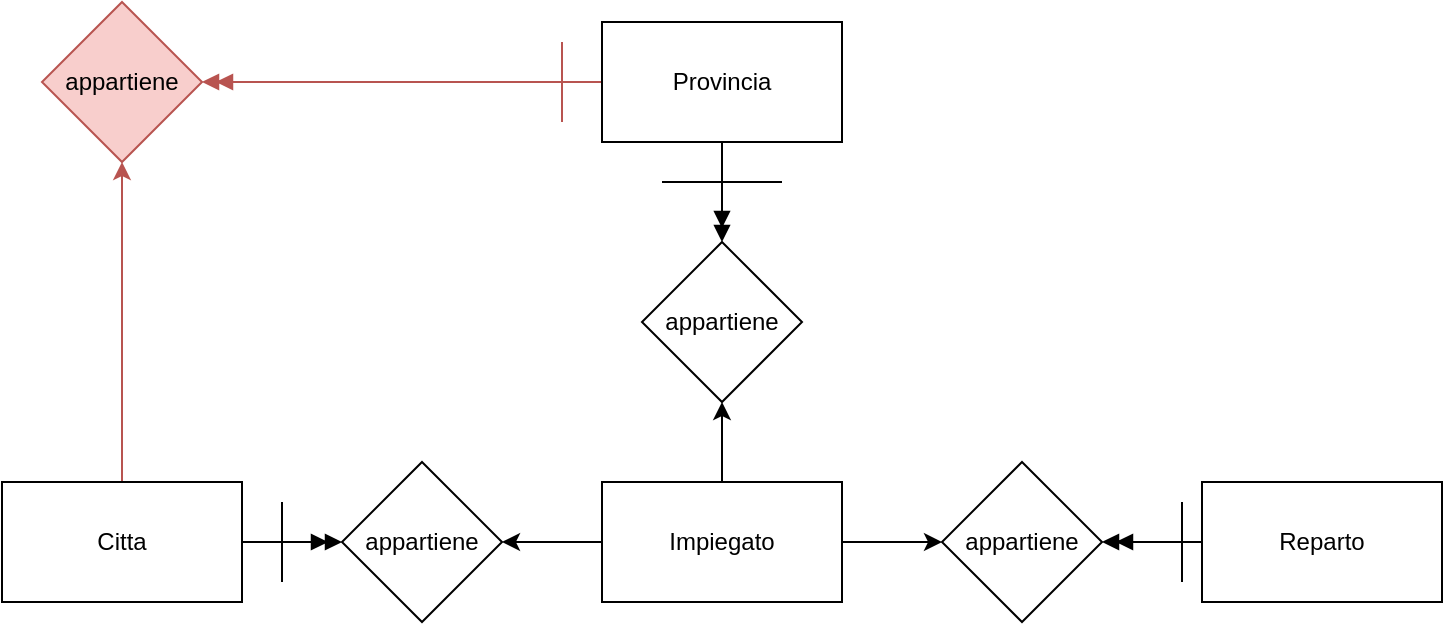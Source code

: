 <mxfile version="24.0.4" type="device">
  <diagram name="Pagina-1" id="w5pfuJCNrzCVvQ2bsS5R">
    <mxGraphModel dx="1877" dy="629" grid="1" gridSize="10" guides="1" tooltips="1" connect="1" arrows="1" fold="1" page="1" pageScale="1" pageWidth="827" pageHeight="1169" math="0" shadow="0">
      <root>
        <mxCell id="0" />
        <mxCell id="1" parent="0" />
        <mxCell id="pHk5wYomZvPfdJBQNGCQ-4" style="edgeStyle=orthogonalEdgeStyle;rounded=0;orthogonalLoop=1;jettySize=auto;html=1;exitX=1;exitY=0.5;exitDx=0;exitDy=0;entryX=0;entryY=0.5;entryDx=0;entryDy=0;" edge="1" parent="1" source="pHk5wYomZvPfdJBQNGCQ-1" target="pHk5wYomZvPfdJBQNGCQ-3">
          <mxGeometry relative="1" as="geometry" />
        </mxCell>
        <mxCell id="pHk5wYomZvPfdJBQNGCQ-14" style="edgeStyle=orthogonalEdgeStyle;rounded=0;orthogonalLoop=1;jettySize=auto;html=1;exitX=0;exitY=0.5;exitDx=0;exitDy=0;entryX=1;entryY=0.5;entryDx=0;entryDy=0;" edge="1" parent="1" source="pHk5wYomZvPfdJBQNGCQ-1" target="pHk5wYomZvPfdJBQNGCQ-12">
          <mxGeometry relative="1" as="geometry" />
        </mxCell>
        <mxCell id="pHk5wYomZvPfdJBQNGCQ-18" style="edgeStyle=orthogonalEdgeStyle;rounded=0;orthogonalLoop=1;jettySize=auto;html=1;exitX=0.5;exitY=0;exitDx=0;exitDy=0;entryX=0.5;entryY=1;entryDx=0;entryDy=0;" edge="1" parent="1" source="pHk5wYomZvPfdJBQNGCQ-1" target="pHk5wYomZvPfdJBQNGCQ-16">
          <mxGeometry relative="1" as="geometry" />
        </mxCell>
        <mxCell id="pHk5wYomZvPfdJBQNGCQ-1" value="Impiegato" style="rounded=0;whiteSpace=wrap;html=1;" vertex="1" parent="1">
          <mxGeometry x="-40" y="290" width="120" height="60" as="geometry" />
        </mxCell>
        <mxCell id="pHk5wYomZvPfdJBQNGCQ-3" value="appartiene" style="rhombus;whiteSpace=wrap;html=1;" vertex="1" parent="1">
          <mxGeometry x="130" y="280" width="80" height="80" as="geometry" />
        </mxCell>
        <mxCell id="pHk5wYomZvPfdJBQNGCQ-7" style="edgeStyle=orthogonalEdgeStyle;rounded=0;orthogonalLoop=1;jettySize=auto;html=1;exitX=0;exitY=0.5;exitDx=0;exitDy=0;entryX=1;entryY=0.5;entryDx=0;entryDy=0;endArrow=doubleBlock;endFill=1;" edge="1" parent="1" source="pHk5wYomZvPfdJBQNGCQ-5" target="pHk5wYomZvPfdJBQNGCQ-3">
          <mxGeometry relative="1" as="geometry" />
        </mxCell>
        <mxCell id="pHk5wYomZvPfdJBQNGCQ-5" value="Reparto" style="rounded=0;whiteSpace=wrap;html=1;" vertex="1" parent="1">
          <mxGeometry x="260" y="290" width="120" height="60" as="geometry" />
        </mxCell>
        <mxCell id="pHk5wYomZvPfdJBQNGCQ-13" style="edgeStyle=orthogonalEdgeStyle;rounded=0;orthogonalLoop=1;jettySize=auto;html=1;exitX=1;exitY=0.5;exitDx=0;exitDy=0;entryX=0;entryY=0.5;entryDx=0;entryDy=0;endArrow=doubleBlock;endFill=1;" edge="1" parent="1" source="pHk5wYomZvPfdJBQNGCQ-11" target="pHk5wYomZvPfdJBQNGCQ-12">
          <mxGeometry relative="1" as="geometry" />
        </mxCell>
        <mxCell id="pHk5wYomZvPfdJBQNGCQ-20" style="edgeStyle=orthogonalEdgeStyle;rounded=0;orthogonalLoop=1;jettySize=auto;html=1;exitX=0.5;exitY=0;exitDx=0;exitDy=0;entryX=0.5;entryY=1;entryDx=0;entryDy=0;fillColor=#f8cecc;strokeColor=#b85450;" edge="1" parent="1" source="pHk5wYomZvPfdJBQNGCQ-11" target="pHk5wYomZvPfdJBQNGCQ-19">
          <mxGeometry relative="1" as="geometry" />
        </mxCell>
        <mxCell id="pHk5wYomZvPfdJBQNGCQ-11" value="Citta" style="rounded=0;whiteSpace=wrap;html=1;" vertex="1" parent="1">
          <mxGeometry x="-340" y="290" width="120" height="60" as="geometry" />
        </mxCell>
        <mxCell id="pHk5wYomZvPfdJBQNGCQ-12" value="appartiene" style="rhombus;whiteSpace=wrap;html=1;" vertex="1" parent="1">
          <mxGeometry x="-170" y="280" width="80" height="80" as="geometry" />
        </mxCell>
        <mxCell id="pHk5wYomZvPfdJBQNGCQ-17" style="edgeStyle=orthogonalEdgeStyle;rounded=0;orthogonalLoop=1;jettySize=auto;html=1;exitX=0.5;exitY=1;exitDx=0;exitDy=0;entryX=0.5;entryY=0;entryDx=0;entryDy=0;endArrow=doubleBlock;endFill=1;" edge="1" parent="1" source="pHk5wYomZvPfdJBQNGCQ-15" target="pHk5wYomZvPfdJBQNGCQ-16">
          <mxGeometry relative="1" as="geometry" />
        </mxCell>
        <mxCell id="pHk5wYomZvPfdJBQNGCQ-21" style="edgeStyle=orthogonalEdgeStyle;rounded=0;orthogonalLoop=1;jettySize=auto;html=1;exitX=0;exitY=0.5;exitDx=0;exitDy=0;entryX=1;entryY=0.5;entryDx=0;entryDy=0;endArrow=doubleBlock;endFill=1;fillColor=#f8cecc;strokeColor=#b85450;" edge="1" parent="1" source="pHk5wYomZvPfdJBQNGCQ-15" target="pHk5wYomZvPfdJBQNGCQ-19">
          <mxGeometry relative="1" as="geometry" />
        </mxCell>
        <mxCell id="pHk5wYomZvPfdJBQNGCQ-15" value="Provincia" style="rounded=0;whiteSpace=wrap;html=1;" vertex="1" parent="1">
          <mxGeometry x="-40" y="60" width="120" height="60" as="geometry" />
        </mxCell>
        <mxCell id="pHk5wYomZvPfdJBQNGCQ-16" value="appartiene" style="rhombus;whiteSpace=wrap;html=1;" vertex="1" parent="1">
          <mxGeometry x="-20" y="170" width="80" height="80" as="geometry" />
        </mxCell>
        <mxCell id="pHk5wYomZvPfdJBQNGCQ-19" value="appartiene" style="rhombus;whiteSpace=wrap;html=1;fillColor=#f8cecc;strokeColor=#b85450;" vertex="1" parent="1">
          <mxGeometry x="-320" y="50" width="80" height="80" as="geometry" />
        </mxCell>
        <mxCell id="pHk5wYomZvPfdJBQNGCQ-22" value="" style="endArrow=none;html=1;rounded=0;" edge="1" parent="1">
          <mxGeometry width="50" height="50" relative="1" as="geometry">
            <mxPoint x="250" y="340" as="sourcePoint" />
            <mxPoint x="250" y="300" as="targetPoint" />
          </mxGeometry>
        </mxCell>
        <mxCell id="pHk5wYomZvPfdJBQNGCQ-23" value="" style="endArrow=none;html=1;rounded=0;" edge="1" parent="1">
          <mxGeometry width="50" height="50" relative="1" as="geometry">
            <mxPoint x="-200" y="340" as="sourcePoint" />
            <mxPoint x="-200" y="300" as="targetPoint" />
          </mxGeometry>
        </mxCell>
        <mxCell id="pHk5wYomZvPfdJBQNGCQ-24" value="" style="endArrow=none;html=1;rounded=0;" edge="1" parent="1">
          <mxGeometry width="50" height="50" relative="1" as="geometry">
            <mxPoint x="-10" y="140" as="sourcePoint" />
            <mxPoint x="50" y="140" as="targetPoint" />
          </mxGeometry>
        </mxCell>
        <mxCell id="pHk5wYomZvPfdJBQNGCQ-25" value="" style="endArrow=none;html=1;rounded=0;fillColor=#f8cecc;strokeColor=#b85450;" edge="1" parent="1">
          <mxGeometry width="50" height="50" relative="1" as="geometry">
            <mxPoint x="-60" y="110" as="sourcePoint" />
            <mxPoint x="-60" y="70" as="targetPoint" />
          </mxGeometry>
        </mxCell>
      </root>
    </mxGraphModel>
  </diagram>
</mxfile>
